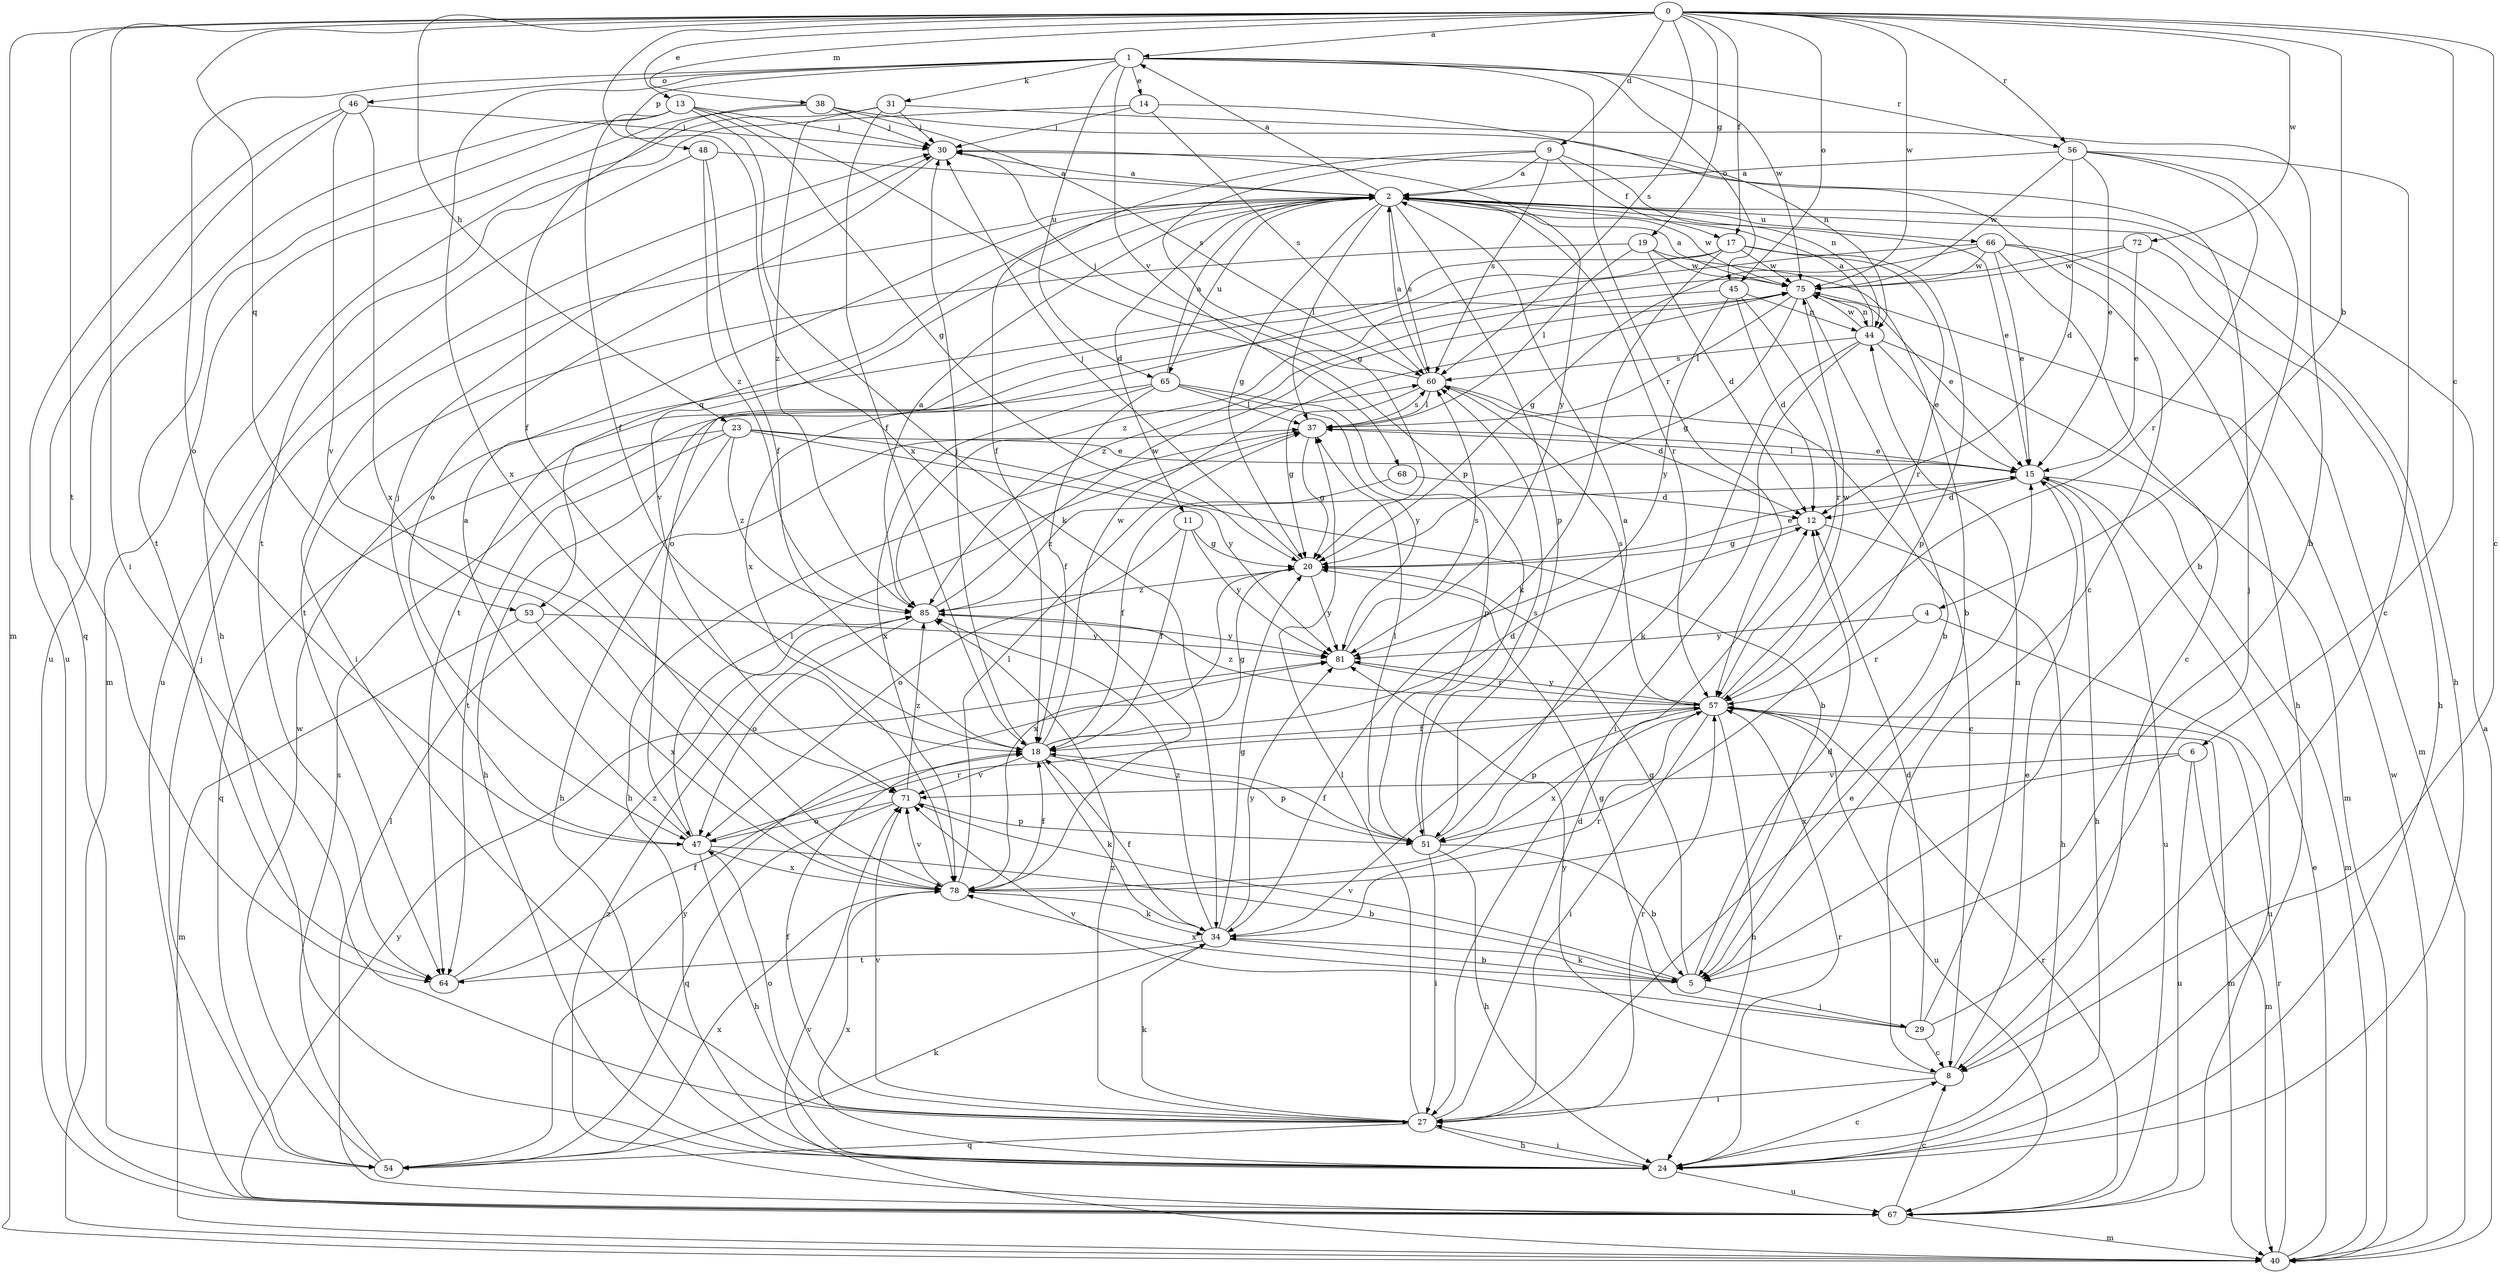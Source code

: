 strict digraph  {
0;
1;
2;
4;
5;
6;
8;
9;
11;
12;
13;
14;
15;
17;
18;
19;
20;
23;
24;
27;
29;
30;
31;
34;
37;
38;
40;
44;
45;
46;
47;
48;
51;
53;
54;
56;
57;
60;
64;
65;
66;
67;
68;
71;
72;
75;
78;
81;
85;
0 -> 1  [label=a];
0 -> 4  [label=b];
0 -> 6  [label=c];
0 -> 8  [label=c];
0 -> 9  [label=d];
0 -> 13  [label=e];
0 -> 17  [label=f];
0 -> 19  [label=g];
0 -> 23  [label=h];
0 -> 27  [label=i];
0 -> 38  [label=m];
0 -> 40  [label=m];
0 -> 45  [label=o];
0 -> 53  [label=q];
0 -> 56  [label=r];
0 -> 60  [label=s];
0 -> 64  [label=t];
0 -> 72  [label=w];
0 -> 75  [label=w];
0 -> 78  [label=x];
1 -> 14  [label=e];
1 -> 31  [label=k];
1 -> 45  [label=o];
1 -> 46  [label=o];
1 -> 47  [label=o];
1 -> 48  [label=p];
1 -> 56  [label=r];
1 -> 57  [label=r];
1 -> 65  [label=u];
1 -> 68  [label=v];
1 -> 75  [label=w];
1 -> 78  [label=x];
2 -> 1  [label=a];
2 -> 11  [label=d];
2 -> 15  [label=e];
2 -> 20  [label=g];
2 -> 24  [label=h];
2 -> 27  [label=i];
2 -> 37  [label=l];
2 -> 51  [label=p];
2 -> 53  [label=q];
2 -> 57  [label=r];
2 -> 60  [label=s];
2 -> 65  [label=u];
2 -> 66  [label=u];
2 -> 71  [label=v];
2 -> 75  [label=w];
4 -> 57  [label=r];
4 -> 67  [label=u];
4 -> 81  [label=y];
5 -> 12  [label=d];
5 -> 20  [label=g];
5 -> 29  [label=j];
5 -> 34  [label=k];
5 -> 71  [label=v];
5 -> 78  [label=x];
6 -> 40  [label=m];
6 -> 67  [label=u];
6 -> 71  [label=v];
6 -> 78  [label=x];
8 -> 15  [label=e];
8 -> 27  [label=i];
8 -> 81  [label=y];
9 -> 2  [label=a];
9 -> 17  [label=f];
9 -> 18  [label=f];
9 -> 20  [label=g];
9 -> 44  [label=n];
9 -> 60  [label=s];
11 -> 18  [label=f];
11 -> 20  [label=g];
11 -> 47  [label=o];
11 -> 81  [label=y];
12 -> 20  [label=g];
12 -> 24  [label=h];
13 -> 18  [label=f];
13 -> 20  [label=g];
13 -> 30  [label=j];
13 -> 34  [label=k];
13 -> 51  [label=p];
13 -> 64  [label=t];
13 -> 67  [label=u];
14 -> 30  [label=j];
14 -> 44  [label=n];
14 -> 60  [label=s];
14 -> 64  [label=t];
15 -> 12  [label=d];
15 -> 24  [label=h];
15 -> 37  [label=l];
15 -> 40  [label=m];
15 -> 67  [label=u];
15 -> 85  [label=z];
17 -> 34  [label=k];
17 -> 51  [label=p];
17 -> 57  [label=r];
17 -> 64  [label=t];
17 -> 75  [label=w];
17 -> 78  [label=x];
18 -> 12  [label=d];
18 -> 20  [label=g];
18 -> 30  [label=j];
18 -> 34  [label=k];
18 -> 51  [label=p];
18 -> 71  [label=v];
18 -> 75  [label=w];
19 -> 5  [label=b];
19 -> 12  [label=d];
19 -> 37  [label=l];
19 -> 64  [label=t];
19 -> 75  [label=w];
20 -> 15  [label=e];
20 -> 30  [label=j];
20 -> 78  [label=x];
20 -> 81  [label=y];
20 -> 85  [label=z];
23 -> 5  [label=b];
23 -> 15  [label=e];
23 -> 24  [label=h];
23 -> 54  [label=q];
23 -> 64  [label=t];
23 -> 81  [label=y];
23 -> 85  [label=z];
24 -> 8  [label=c];
24 -> 27  [label=i];
24 -> 57  [label=r];
24 -> 67  [label=u];
24 -> 78  [label=x];
27 -> 12  [label=d];
27 -> 15  [label=e];
27 -> 18  [label=f];
27 -> 24  [label=h];
27 -> 34  [label=k];
27 -> 37  [label=l];
27 -> 47  [label=o];
27 -> 54  [label=q];
27 -> 57  [label=r];
27 -> 71  [label=v];
27 -> 85  [label=z];
29 -> 8  [label=c];
29 -> 12  [label=d];
29 -> 20  [label=g];
29 -> 30  [label=j];
29 -> 44  [label=n];
29 -> 71  [label=v];
30 -> 2  [label=a];
30 -> 47  [label=o];
30 -> 81  [label=y];
31 -> 5  [label=b];
31 -> 18  [label=f];
31 -> 24  [label=h];
31 -> 30  [label=j];
31 -> 85  [label=z];
34 -> 5  [label=b];
34 -> 18  [label=f];
34 -> 20  [label=g];
34 -> 57  [label=r];
34 -> 64  [label=t];
34 -> 81  [label=y];
34 -> 85  [label=z];
37 -> 15  [label=e];
37 -> 20  [label=g];
37 -> 24  [label=h];
37 -> 60  [label=s];
38 -> 8  [label=c];
38 -> 18  [label=f];
38 -> 30  [label=j];
38 -> 40  [label=m];
38 -> 60  [label=s];
40 -> 2  [label=a];
40 -> 15  [label=e];
40 -> 57  [label=r];
40 -> 71  [label=v];
40 -> 75  [label=w];
44 -> 2  [label=a];
44 -> 15  [label=e];
44 -> 27  [label=i];
44 -> 34  [label=k];
44 -> 40  [label=m];
44 -> 60  [label=s];
44 -> 75  [label=w];
45 -> 12  [label=d];
45 -> 44  [label=n];
45 -> 57  [label=r];
45 -> 81  [label=y];
45 -> 85  [label=z];
46 -> 30  [label=j];
46 -> 54  [label=q];
46 -> 67  [label=u];
46 -> 71  [label=v];
46 -> 78  [label=x];
47 -> 2  [label=a];
47 -> 5  [label=b];
47 -> 24  [label=h];
47 -> 30  [label=j];
47 -> 37  [label=l];
47 -> 57  [label=r];
47 -> 78  [label=x];
48 -> 2  [label=a];
48 -> 18  [label=f];
48 -> 67  [label=u];
48 -> 85  [label=z];
51 -> 2  [label=a];
51 -> 5  [label=b];
51 -> 18  [label=f];
51 -> 24  [label=h];
51 -> 27  [label=i];
51 -> 37  [label=l];
51 -> 60  [label=s];
53 -> 40  [label=m];
53 -> 78  [label=x];
53 -> 81  [label=y];
54 -> 30  [label=j];
54 -> 34  [label=k];
54 -> 60  [label=s];
54 -> 75  [label=w];
54 -> 78  [label=x];
54 -> 81  [label=y];
56 -> 2  [label=a];
56 -> 5  [label=b];
56 -> 8  [label=c];
56 -> 12  [label=d];
56 -> 15  [label=e];
56 -> 57  [label=r];
56 -> 75  [label=w];
57 -> 18  [label=f];
57 -> 24  [label=h];
57 -> 27  [label=i];
57 -> 40  [label=m];
57 -> 51  [label=p];
57 -> 60  [label=s];
57 -> 67  [label=u];
57 -> 75  [label=w];
57 -> 78  [label=x];
57 -> 81  [label=y];
57 -> 85  [label=z];
60 -> 2  [label=a];
60 -> 8  [label=c];
60 -> 12  [label=d];
60 -> 20  [label=g];
60 -> 30  [label=j];
60 -> 37  [label=l];
64 -> 18  [label=f];
64 -> 85  [label=z];
65 -> 2  [label=a];
65 -> 18  [label=f];
65 -> 24  [label=h];
65 -> 37  [label=l];
65 -> 51  [label=p];
65 -> 78  [label=x];
65 -> 81  [label=y];
66 -> 8  [label=c];
66 -> 15  [label=e];
66 -> 20  [label=g];
66 -> 24  [label=h];
66 -> 40  [label=m];
66 -> 75  [label=w];
66 -> 85  [label=z];
67 -> 8  [label=c];
67 -> 37  [label=l];
67 -> 40  [label=m];
67 -> 57  [label=r];
67 -> 81  [label=y];
67 -> 85  [label=z];
68 -> 12  [label=d];
68 -> 18  [label=f];
71 -> 47  [label=o];
71 -> 51  [label=p];
71 -> 54  [label=q];
71 -> 85  [label=z];
72 -> 15  [label=e];
72 -> 24  [label=h];
72 -> 47  [label=o];
72 -> 75  [label=w];
75 -> 2  [label=a];
75 -> 5  [label=b];
75 -> 15  [label=e];
75 -> 20  [label=g];
75 -> 37  [label=l];
75 -> 44  [label=n];
78 -> 18  [label=f];
78 -> 34  [label=k];
78 -> 37  [label=l];
78 -> 71  [label=v];
81 -> 57  [label=r];
81 -> 60  [label=s];
85 -> 2  [label=a];
85 -> 47  [label=o];
85 -> 75  [label=w];
85 -> 81  [label=y];
}

